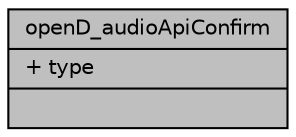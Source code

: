 digraph "openD_audioApiConfirm"
{
  edge [fontname="Helvetica",fontsize="10",labelfontname="Helvetica",labelfontsize="10"];
  node [fontname="Helvetica",fontsize="10",shape=record];
  Node9 [label="{openD_audioApiConfirm\n|+ type\l|}",height=0.2,width=0.4,color="black", fillcolor="grey75", style="filled", fontcolor="black"];
}
